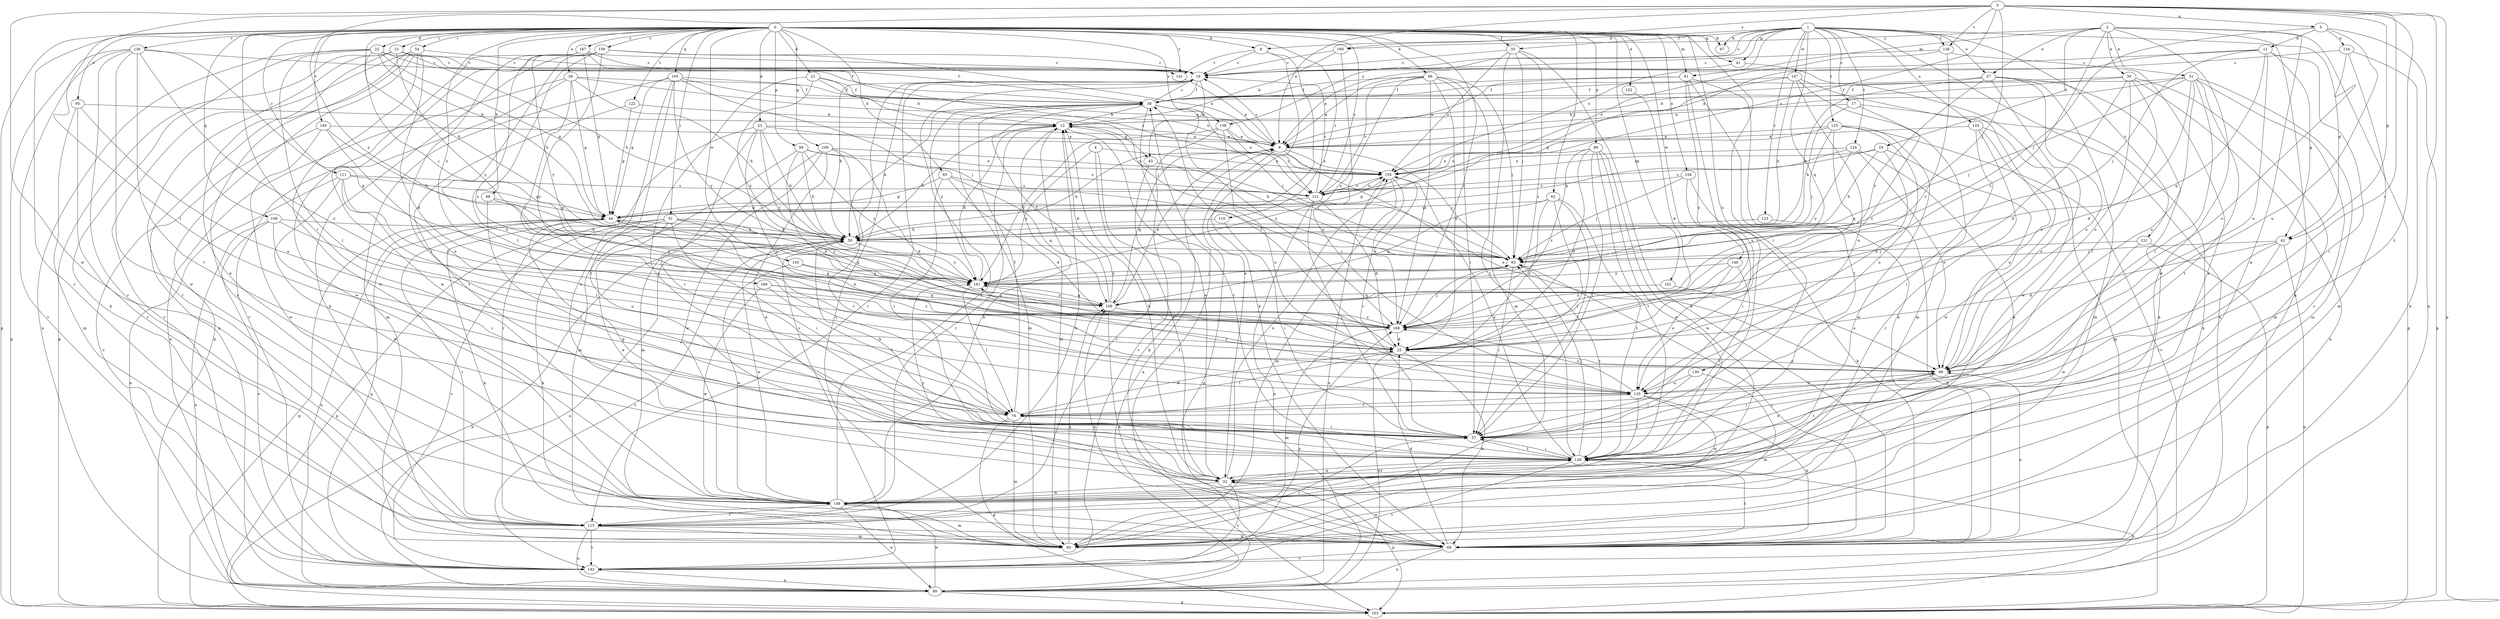 strict digraph  {
0;
1;
2;
3;
4;
5;
6;
8;
11;
12;
15;
17;
18;
21;
22;
23;
24;
25;
26;
27;
30;
31;
32;
35;
38;
41;
42;
43;
44;
48;
50;
51;
54;
57;
62;
63;
65;
66;
67;
69;
76;
81;
83;
86;
89;
95;
96;
99;
101;
103;
105;
106;
108;
109;
110;
111;
115;
121;
122;
123;
124;
125;
126;
128;
130;
131;
133;
134;
135;
136;
139;
140;
141;
142;
143;
146;
147;
148;
152;
154;
155;
158;
160;
161;
166;
167;
168;
0 -> 8  [label=b];
0 -> 15  [label=c];
0 -> 21  [label=d];
0 -> 22  [label=d];
0 -> 23  [label=d];
0 -> 26  [label=e];
0 -> 35  [label=f];
0 -> 41  [label=g];
0 -> 48  [label=h];
0 -> 50  [label=h];
0 -> 51  [label=i];
0 -> 54  [label=i];
0 -> 57  [label=i];
0 -> 62  [label=j];
0 -> 65  [label=k];
0 -> 66  [label=k];
0 -> 67  [label=k];
0 -> 76  [label=l];
0 -> 81  [label=m];
0 -> 86  [label=n];
0 -> 95  [label=o];
0 -> 99  [label=p];
0 -> 101  [label=p];
0 -> 103  [label=p];
0 -> 105  [label=q];
0 -> 106  [label=q];
0 -> 108  [label=q];
0 -> 110  [label=r];
0 -> 111  [label=r];
0 -> 115  [label=r];
0 -> 121  [label=s];
0 -> 122  [label=t];
0 -> 130  [label=u];
0 -> 136  [label=v];
0 -> 139  [label=v];
0 -> 140  [label=v];
0 -> 141  [label=v];
0 -> 143  [label=w];
0 -> 146  [label=w];
0 -> 152  [label=x];
0 -> 154  [label=x];
0 -> 158  [label=y];
0 -> 166  [label=z];
0 -> 167  [label=z];
0 -> 168  [label=z];
1 -> 8  [label=b];
1 -> 17  [label=c];
1 -> 18  [label=c];
1 -> 27  [label=e];
1 -> 35  [label=f];
1 -> 41  [label=g];
1 -> 42  [label=g];
1 -> 67  [label=k];
1 -> 89  [label=n];
1 -> 109  [label=q];
1 -> 123  [label=t];
1 -> 124  [label=t];
1 -> 125  [label=t];
1 -> 126  [label=t];
1 -> 131  [label=u];
1 -> 133  [label=u];
1 -> 147  [label=w];
1 -> 155  [label=x];
1 -> 158  [label=y];
2 -> 24  [label=d];
2 -> 27  [label=e];
2 -> 30  [label=e];
2 -> 31  [label=e];
2 -> 32  [label=e];
2 -> 69  [label=k];
2 -> 81  [label=m];
2 -> 103  [label=p];
2 -> 148  [label=w];
2 -> 160  [label=y];
2 -> 168  [label=z];
3 -> 5  [label=a];
3 -> 6  [label=a];
3 -> 42  [label=g];
3 -> 63  [label=j];
3 -> 76  [label=l];
3 -> 89  [label=n];
3 -> 96  [label=o];
3 -> 103  [label=p];
3 -> 121  [label=s];
3 -> 126  [label=t];
3 -> 128  [label=t];
3 -> 148  [label=w];
3 -> 160  [label=y];
3 -> 161  [label=y];
4 -> 32  [label=e];
4 -> 115  [label=r];
4 -> 155  [label=x];
4 -> 161  [label=y];
5 -> 11  [label=b];
5 -> 63  [label=j];
5 -> 103  [label=p];
5 -> 134  [label=u];
5 -> 135  [label=u];
6 -> 18  [label=c];
6 -> 50  [label=h];
6 -> 63  [label=j];
6 -> 96  [label=o];
6 -> 103  [label=p];
6 -> 109  [label=q];
6 -> 155  [label=x];
8 -> 18  [label=c];
8 -> 32  [label=e];
8 -> 69  [label=k];
8 -> 141  [label=v];
11 -> 6  [label=a];
11 -> 18  [label=c];
11 -> 42  [label=g];
11 -> 57  [label=i];
11 -> 63  [label=j];
11 -> 96  [label=o];
11 -> 109  [label=q];
12 -> 6  [label=a];
12 -> 43  [label=g];
12 -> 50  [label=h];
12 -> 83  [label=m];
12 -> 115  [label=r];
12 -> 128  [label=t];
15 -> 18  [label=c];
15 -> 32  [label=e];
15 -> 50  [label=h];
15 -> 103  [label=p];
15 -> 115  [label=r];
15 -> 141  [label=v];
15 -> 161  [label=y];
17 -> 12  [label=b];
17 -> 50  [label=h];
17 -> 69  [label=k];
17 -> 168  [label=z];
18 -> 38  [label=f];
18 -> 43  [label=g];
18 -> 50  [label=h];
18 -> 115  [label=r];
18 -> 142  [label=v];
21 -> 12  [label=b];
21 -> 38  [label=f];
21 -> 63  [label=j];
21 -> 128  [label=t];
21 -> 161  [label=y];
22 -> 18  [label=c];
22 -> 38  [label=f];
22 -> 44  [label=g];
22 -> 50  [label=h];
22 -> 63  [label=j];
22 -> 69  [label=k];
22 -> 76  [label=l];
22 -> 89  [label=n];
23 -> 6  [label=a];
23 -> 50  [label=h];
23 -> 57  [label=i];
23 -> 96  [label=o];
23 -> 115  [label=r];
23 -> 155  [label=x];
23 -> 161  [label=y];
24 -> 25  [label=d];
24 -> 50  [label=h];
24 -> 96  [label=o];
24 -> 121  [label=s];
24 -> 155  [label=x];
25 -> 38  [label=f];
25 -> 69  [label=k];
25 -> 76  [label=l];
25 -> 89  [label=n];
25 -> 96  [label=o];
26 -> 38  [label=f];
26 -> 44  [label=g];
26 -> 50  [label=h];
26 -> 89  [label=n];
26 -> 148  [label=w];
26 -> 155  [label=x];
26 -> 168  [label=z];
27 -> 38  [label=f];
27 -> 50  [label=h];
27 -> 69  [label=k];
27 -> 83  [label=m];
27 -> 96  [label=o];
27 -> 148  [label=w];
27 -> 161  [label=y];
30 -> 12  [label=b];
30 -> 25  [label=d];
30 -> 38  [label=f];
30 -> 76  [label=l];
30 -> 83  [label=m];
30 -> 89  [label=n];
30 -> 96  [label=o];
31 -> 6  [label=a];
31 -> 25  [label=d];
31 -> 38  [label=f];
31 -> 63  [label=j];
31 -> 76  [label=l];
31 -> 83  [label=m];
31 -> 96  [label=o];
31 -> 115  [label=r];
31 -> 128  [label=t];
32 -> 12  [label=b];
32 -> 103  [label=p];
32 -> 128  [label=t];
32 -> 142  [label=v];
32 -> 148  [label=w];
32 -> 155  [label=x];
32 -> 161  [label=y];
35 -> 18  [label=c];
35 -> 63  [label=j];
35 -> 69  [label=k];
35 -> 83  [label=m];
35 -> 155  [label=x];
35 -> 168  [label=z];
38 -> 12  [label=b];
38 -> 18  [label=c];
38 -> 32  [label=e];
38 -> 50  [label=h];
38 -> 63  [label=j];
38 -> 83  [label=m];
38 -> 161  [label=y];
38 -> 168  [label=z];
41 -> 6  [label=a];
41 -> 103  [label=p];
42 -> 25  [label=d];
42 -> 57  [label=i];
42 -> 63  [label=j];
42 -> 103  [label=p];
42 -> 128  [label=t];
43 -> 63  [label=j];
43 -> 69  [label=k];
44 -> 50  [label=h];
44 -> 69  [label=k];
44 -> 89  [label=n];
44 -> 103  [label=p];
44 -> 109  [label=q];
44 -> 115  [label=r];
48 -> 44  [label=g];
48 -> 57  [label=i];
48 -> 109  [label=q];
50 -> 63  [label=j];
50 -> 89  [label=n];
50 -> 142  [label=v];
50 -> 148  [label=w];
50 -> 161  [label=y];
51 -> 25  [label=d];
51 -> 32  [label=e];
51 -> 50  [label=h];
51 -> 57  [label=i];
51 -> 69  [label=k];
51 -> 103  [label=p];
51 -> 142  [label=v];
51 -> 161  [label=y];
54 -> 18  [label=c];
54 -> 25  [label=d];
54 -> 89  [label=n];
54 -> 103  [label=p];
54 -> 115  [label=r];
54 -> 142  [label=v];
54 -> 148  [label=w];
57 -> 50  [label=h];
57 -> 128  [label=t];
62 -> 25  [label=d];
62 -> 44  [label=g];
62 -> 57  [label=i];
62 -> 76  [label=l];
62 -> 109  [label=q];
62 -> 128  [label=t];
63 -> 12  [label=b];
63 -> 57  [label=i];
63 -> 128  [label=t];
63 -> 161  [label=y];
65 -> 25  [label=d];
65 -> 44  [label=g];
65 -> 57  [label=i];
65 -> 109  [label=q];
65 -> 121  [label=s];
66 -> 6  [label=a];
66 -> 25  [label=d];
66 -> 38  [label=f];
66 -> 57  [label=i];
66 -> 63  [label=j];
66 -> 121  [label=s];
66 -> 128  [label=t];
66 -> 161  [label=y];
66 -> 168  [label=z];
69 -> 25  [label=d];
69 -> 32  [label=e];
69 -> 63  [label=j];
69 -> 89  [label=n];
69 -> 96  [label=o];
69 -> 109  [label=q];
69 -> 128  [label=t];
69 -> 142  [label=v];
76 -> 25  [label=d];
76 -> 38  [label=f];
76 -> 57  [label=i];
76 -> 83  [label=m];
76 -> 103  [label=p];
81 -> 6  [label=a];
81 -> 38  [label=f];
81 -> 69  [label=k];
81 -> 128  [label=t];
81 -> 135  [label=u];
81 -> 168  [label=z];
83 -> 18  [label=c];
83 -> 57  [label=i];
83 -> 109  [label=q];
86 -> 25  [label=d];
86 -> 32  [label=e];
86 -> 57  [label=i];
86 -> 128  [label=t];
86 -> 148  [label=w];
86 -> 155  [label=x];
86 -> 168  [label=z];
89 -> 6  [label=a];
89 -> 38  [label=f];
89 -> 103  [label=p];
89 -> 148  [label=w];
89 -> 155  [label=x];
95 -> 12  [label=b];
95 -> 83  [label=m];
95 -> 115  [label=r];
95 -> 135  [label=u];
96 -> 57  [label=i];
96 -> 128  [label=t];
96 -> 135  [label=u];
99 -> 25  [label=d];
99 -> 50  [label=h];
99 -> 83  [label=m];
99 -> 121  [label=s];
99 -> 155  [label=x];
99 -> 161  [label=y];
101 -> 96  [label=o];
101 -> 109  [label=q];
103 -> 50  [label=h];
103 -> 128  [label=t];
105 -> 6  [label=a];
105 -> 32  [label=e];
105 -> 38  [label=f];
105 -> 44  [label=g];
105 -> 63  [label=j];
105 -> 83  [label=m];
105 -> 128  [label=t];
105 -> 161  [label=y];
106 -> 25  [label=d];
106 -> 32  [label=e];
106 -> 83  [label=m];
106 -> 128  [label=t];
106 -> 148  [label=w];
106 -> 155  [label=x];
108 -> 50  [label=h];
108 -> 57  [label=i];
108 -> 89  [label=n];
108 -> 135  [label=u];
108 -> 142  [label=v];
109 -> 6  [label=a];
109 -> 12  [label=b];
109 -> 38  [label=f];
109 -> 69  [label=k];
109 -> 161  [label=y];
109 -> 168  [label=z];
110 -> 50  [label=h];
110 -> 57  [label=i];
111 -> 44  [label=g];
111 -> 76  [label=l];
111 -> 89  [label=n];
111 -> 121  [label=s];
111 -> 148  [label=w];
111 -> 168  [label=z];
115 -> 12  [label=b];
115 -> 69  [label=k];
115 -> 83  [label=m];
115 -> 89  [label=n];
115 -> 142  [label=v];
121 -> 18  [label=c];
121 -> 25  [label=d];
121 -> 44  [label=g];
121 -> 57  [label=i];
121 -> 89  [label=n];
121 -> 155  [label=x];
122 -> 12  [label=b];
122 -> 44  [label=g];
122 -> 128  [label=t];
123 -> 50  [label=h];
123 -> 69  [label=k];
124 -> 32  [label=e];
124 -> 44  [label=g];
124 -> 96  [label=o];
124 -> 155  [label=x];
124 -> 161  [label=y];
125 -> 6  [label=a];
125 -> 63  [label=j];
125 -> 109  [label=q];
125 -> 121  [label=s];
125 -> 135  [label=u];
125 -> 142  [label=v];
125 -> 148  [label=w];
126 -> 18  [label=c];
126 -> 32  [label=e];
126 -> 155  [label=x];
126 -> 168  [label=z];
128 -> 32  [label=e];
128 -> 44  [label=g];
128 -> 57  [label=i];
128 -> 63  [label=j];
128 -> 96  [label=o];
128 -> 142  [label=v];
128 -> 155  [label=x];
130 -> 57  [label=i];
130 -> 83  [label=m];
130 -> 135  [label=u];
131 -> 63  [label=j];
131 -> 103  [label=p];
131 -> 148  [label=w];
133 -> 6  [label=a];
133 -> 57  [label=i];
133 -> 96  [label=o];
133 -> 115  [label=r];
133 -> 148  [label=w];
134 -> 18  [label=c];
134 -> 69  [label=k];
134 -> 83  [label=m];
134 -> 96  [label=o];
135 -> 69  [label=k];
135 -> 76  [label=l];
135 -> 128  [label=t];
135 -> 148  [label=w];
135 -> 161  [label=y];
135 -> 168  [label=z];
136 -> 18  [label=c];
136 -> 96  [label=o];
136 -> 103  [label=p];
136 -> 109  [label=q];
136 -> 115  [label=r];
136 -> 128  [label=t];
136 -> 142  [label=v];
136 -> 148  [label=w];
139 -> 6  [label=a];
139 -> 18  [label=c];
139 -> 69  [label=k];
139 -> 76  [label=l];
139 -> 135  [label=u];
139 -> 148  [label=w];
139 -> 168  [label=z];
140 -> 6  [label=a];
140 -> 50  [label=h];
140 -> 96  [label=o];
140 -> 142  [label=v];
140 -> 148  [label=w];
141 -> 6  [label=a];
142 -> 44  [label=g];
142 -> 89  [label=n];
142 -> 168  [label=z];
143 -> 148  [label=w];
143 -> 161  [label=y];
143 -> 168  [label=z];
146 -> 128  [label=t];
146 -> 135  [label=u];
146 -> 161  [label=y];
146 -> 168  [label=z];
147 -> 38  [label=f];
147 -> 44  [label=g];
147 -> 50  [label=h];
147 -> 83  [label=m];
147 -> 96  [label=o];
147 -> 135  [label=u];
148 -> 12  [label=b];
148 -> 18  [label=c];
148 -> 83  [label=m];
148 -> 89  [label=n];
148 -> 115  [label=r];
152 -> 25  [label=d];
154 -> 57  [label=i];
154 -> 63  [label=j];
154 -> 69  [label=k];
154 -> 121  [label=s];
155 -> 44  [label=g];
155 -> 57  [label=i];
155 -> 83  [label=m];
155 -> 121  [label=s];
158 -> 6  [label=a];
158 -> 121  [label=s];
158 -> 135  [label=u];
158 -> 142  [label=v];
158 -> 161  [label=y];
160 -> 12  [label=b];
160 -> 18  [label=c];
160 -> 135  [label=u];
161 -> 12  [label=b];
161 -> 63  [label=j];
161 -> 76  [label=l];
161 -> 109  [label=q];
166 -> 76  [label=l];
166 -> 109  [label=q];
166 -> 148  [label=w];
166 -> 168  [label=z];
167 -> 18  [label=c];
167 -> 38  [label=f];
167 -> 44  [label=g];
167 -> 57  [label=i];
167 -> 121  [label=s];
167 -> 142  [label=v];
167 -> 161  [label=y];
167 -> 168  [label=z];
168 -> 25  [label=d];
168 -> 44  [label=g];
168 -> 63  [label=j];
168 -> 83  [label=m];
168 -> 155  [label=x];
}
